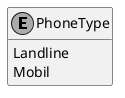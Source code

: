 ﻿@startuml
hide empty members
skinparam monochrome true
skinparam backgroundcolor transparent

enum PhoneType {
    Landline
    Mobil
}

@enduml
